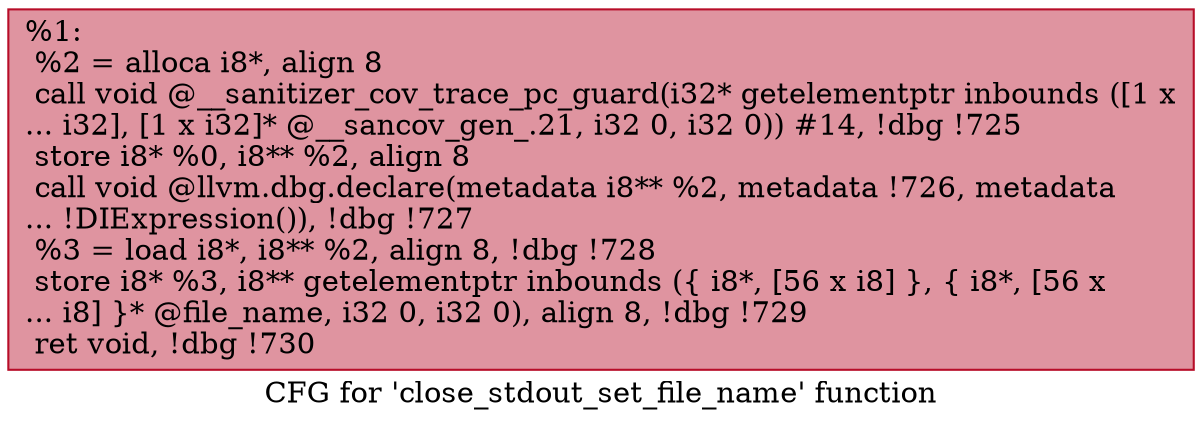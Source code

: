 digraph "CFG for 'close_stdout_set_file_name' function" {
	label="CFG for 'close_stdout_set_file_name' function";

	Node0x555ee4e64220 [shape=record,color="#b70d28ff", style=filled, fillcolor="#b70d2870",label="{%1:\l  %2 = alloca i8*, align 8\l  call void @__sanitizer_cov_trace_pc_guard(i32* getelementptr inbounds ([1 x\l... i32], [1 x i32]* @__sancov_gen_.21, i32 0, i32 0)) #14, !dbg !725\l  store i8* %0, i8** %2, align 8\l  call void @llvm.dbg.declare(metadata i8** %2, metadata !726, metadata\l... !DIExpression()), !dbg !727\l  %3 = load i8*, i8** %2, align 8, !dbg !728\l  store i8* %3, i8** getelementptr inbounds (\{ i8*, [56 x i8] \}, \{ i8*, [56 x\l... i8] \}* @file_name, i32 0, i32 0), align 8, !dbg !729\l  ret void, !dbg !730\l}"];
}
